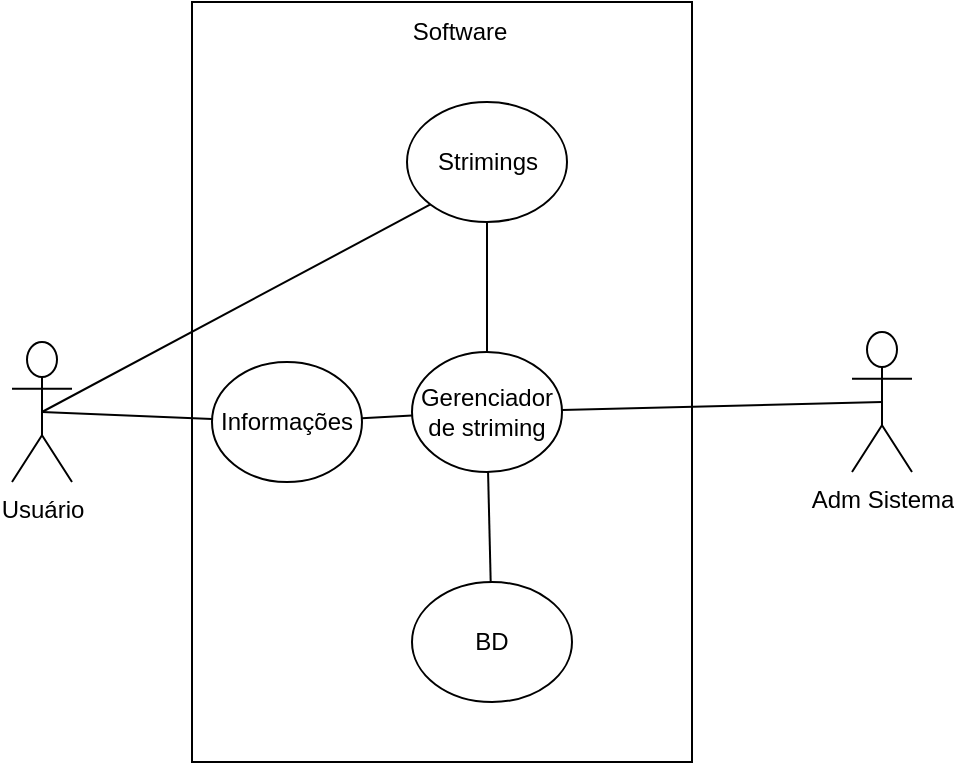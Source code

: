 <mxfile version="27.1.6">
  <diagram name="Página-1" id="HyZsA4BJoTdKruWAdmEc">
    <mxGraphModel dx="1106" dy="605" grid="1" gridSize="10" guides="1" tooltips="1" connect="1" arrows="1" fold="1" page="1" pageScale="1" pageWidth="827" pageHeight="1169" math="0" shadow="0">
      <root>
        <mxCell id="0" />
        <mxCell id="1" parent="0" />
        <mxCell id="70QBQ4Q2rKAhBYjLMGYK-1" value="" style="whiteSpace=wrap;html=1;" parent="1" vertex="1">
          <mxGeometry x="279" y="60" width="250" height="380" as="geometry" />
        </mxCell>
        <mxCell id="70QBQ4Q2rKAhBYjLMGYK-2" value="Usuário" style="shape=umlActor;verticalLabelPosition=bottom;verticalAlign=top;html=1;outlineConnect=0;" parent="1" vertex="1">
          <mxGeometry x="189" y="230" width="30" height="70" as="geometry" />
        </mxCell>
        <mxCell id="70QBQ4Q2rKAhBYjLMGYK-3" value="Gerenciador de striming" style="ellipse;whiteSpace=wrap;html=1;" parent="1" vertex="1">
          <mxGeometry x="389" y="235" width="75" height="60" as="geometry" />
        </mxCell>
        <mxCell id="70QBQ4Q2rKAhBYjLMGYK-4" value="BD" style="ellipse;whiteSpace=wrap;html=1;" parent="1" vertex="1">
          <mxGeometry x="389" y="350" width="80" height="60" as="geometry" />
        </mxCell>
        <mxCell id="70QBQ4Q2rKAhBYjLMGYK-5" value="Strimings" style="ellipse;whiteSpace=wrap;html=1;" parent="1" vertex="1">
          <mxGeometry x="386.5" y="110" width="80" height="60" as="geometry" />
        </mxCell>
        <mxCell id="70QBQ4Q2rKAhBYjLMGYK-7" value="Informações" style="ellipse;whiteSpace=wrap;html=1;" parent="1" vertex="1">
          <mxGeometry x="289" y="240" width="75" height="60" as="geometry" />
        </mxCell>
        <mxCell id="70QBQ4Q2rKAhBYjLMGYK-8" value="" style="endArrow=none;html=1;rounded=0;exitX=0.5;exitY=0.5;exitDx=0;exitDy=0;exitPerimeter=0;" parent="1" source="70QBQ4Q2rKAhBYjLMGYK-2" target="70QBQ4Q2rKAhBYjLMGYK-7" edge="1">
          <mxGeometry width="50" height="50" relative="1" as="geometry">
            <mxPoint x="229" y="230" as="sourcePoint" />
            <mxPoint x="279" y="180" as="targetPoint" />
          </mxGeometry>
        </mxCell>
        <mxCell id="70QBQ4Q2rKAhBYjLMGYK-9" value="" style="endArrow=none;html=1;rounded=0;" parent="1" source="70QBQ4Q2rKAhBYjLMGYK-3" target="70QBQ4Q2rKAhBYjLMGYK-7" edge="1">
          <mxGeometry width="50" height="50" relative="1" as="geometry">
            <mxPoint x="411.22" y="190" as="sourcePoint" />
            <mxPoint x="416.776" y="290" as="targetPoint" />
          </mxGeometry>
        </mxCell>
        <mxCell id="70QBQ4Q2rKAhBYjLMGYK-10" value="" style="endArrow=none;html=1;rounded=0;" parent="1" source="70QBQ4Q2rKAhBYjLMGYK-3" target="70QBQ4Q2rKAhBYjLMGYK-4" edge="1">
          <mxGeometry width="50" height="50" relative="1" as="geometry">
            <mxPoint x="419" y="340" as="sourcePoint" />
            <mxPoint x="439" y="100" as="targetPoint" />
          </mxGeometry>
        </mxCell>
        <mxCell id="70QBQ4Q2rKAhBYjLMGYK-11" value="" style="endArrow=none;html=1;rounded=0;exitX=0.5;exitY=0;exitDx=0;exitDy=0;" parent="1" source="70QBQ4Q2rKAhBYjLMGYK-3" target="70QBQ4Q2rKAhBYjLMGYK-5" edge="1">
          <mxGeometry width="50" height="50" relative="1" as="geometry">
            <mxPoint x="359" y="120" as="sourcePoint" />
            <mxPoint x="449" y="168" as="targetPoint" />
          </mxGeometry>
        </mxCell>
        <mxCell id="1uUN8JbfnYfIaKysNVJh-2" value="" style="endArrow=none;html=1;rounded=0;exitX=0.5;exitY=0.5;exitDx=0;exitDy=0;exitPerimeter=0;entryX=0;entryY=1;entryDx=0;entryDy=0;" parent="1" source="70QBQ4Q2rKAhBYjLMGYK-2" target="70QBQ4Q2rKAhBYjLMGYK-5" edge="1">
          <mxGeometry width="50" height="50" relative="1" as="geometry">
            <mxPoint x="419" y="340" as="sourcePoint" />
            <mxPoint x="469" y="290" as="targetPoint" />
          </mxGeometry>
        </mxCell>
        <mxCell id="Uh5o47UiToTyY2HHbm55-1" value="Adm Sistema" style="shape=umlActor;verticalLabelPosition=bottom;verticalAlign=top;html=1;outlineConnect=0;" vertex="1" parent="1">
          <mxGeometry x="609" y="225" width="30" height="70" as="geometry" />
        </mxCell>
        <mxCell id="Uh5o47UiToTyY2HHbm55-2" value="" style="endArrow=none;html=1;rounded=0;entryX=0.5;entryY=0.5;entryDx=0;entryDy=0;entryPerimeter=0;" edge="1" parent="1" source="70QBQ4Q2rKAhBYjLMGYK-3" target="Uh5o47UiToTyY2HHbm55-1">
          <mxGeometry width="50" height="50" relative="1" as="geometry">
            <mxPoint x="419" y="340" as="sourcePoint" />
            <mxPoint x="469" y="290" as="targetPoint" />
          </mxGeometry>
        </mxCell>
        <mxCell id="Uh5o47UiToTyY2HHbm55-4" value="Software" style="text;html=1;align=center;verticalAlign=middle;whiteSpace=wrap;rounded=0;" vertex="1" parent="1">
          <mxGeometry x="383" y="60" width="60" height="30" as="geometry" />
        </mxCell>
      </root>
    </mxGraphModel>
  </diagram>
</mxfile>
